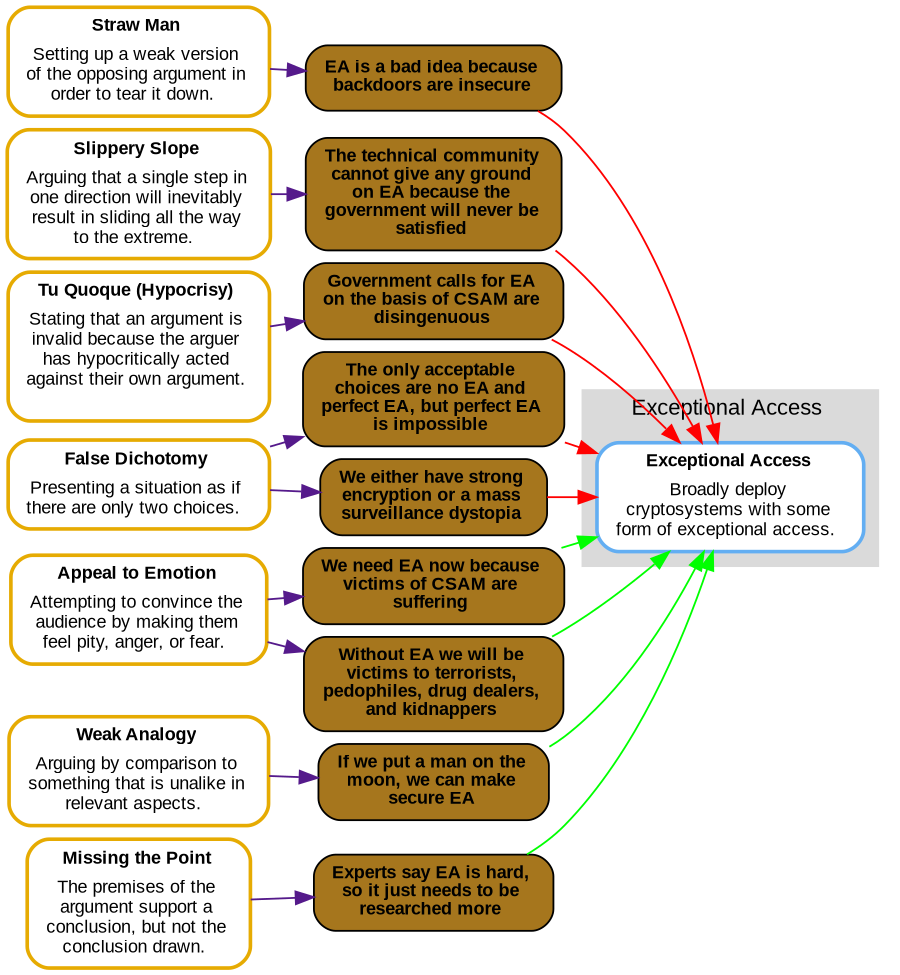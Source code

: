 digraph "Argument Map" {

rankdir = "LR";
nodesep = "0.1";
ranksep = "0.25";
concentrate = "false";
ratio = "compress";
size = "6,8.5";
edge[arrowsize="1", penwidth="1"]graph [bgcolor = "transparent" ]
subgraph cluster_1 {
  label = <<FONT FACE="arial" POINT-SIZE="12" COLOR="#000000">Exceptional&#x20;Access&#x20;</FONT>>;
  color = "#DADADA";
  margin="8" style = filled;
 labelloc = "t";

  n0 [label=<<TABLE WIDTH="0" ALIGN="CENTER" BORDER="0" CELLSPACING="0"><TR><TD WIDTH="0" ALIGN="TEXT" BALIGN="CENTER"><FONT FACE="arial" POINT-SIZE="10" COLOR="#000000"><B>Exceptional&#x20;Access&#x20;</B></FONT></TD></TR><TR><TD ALIGN="TEXT" WIDTH="0" BALIGN="CENTER"><FONT FACE="arial" POINT-SIZE="10" COLOR="#000000">Broadly&#x20;deploy&#x20;<BR/>cryptosystems&#x20;with&#x20;some&#x20;<BR/>form&#x20;of&#x20;exceptional&#x20;access.&#x20;&#x20;</FONT></TD></TR></TABLE>>, shape="box",  margin="0.11,0.055", style="filled,rounded,bold", color="#63AEF2", fillcolor="white", labelfontcolor="white", fontcolor="#000000", type="statement-map-node"];

}

  n1 [label=<<TABLE WIDTH="0" ALIGN="CENTER" BORDER="0" CELLSPACING="0"><TR><TD WIDTH="0" ALIGN="TEXT" BALIGN="CENTER"><FONT FACE="arial" POINT-SIZE="10" COLOR="#000000"><B>Missing&#x20;the&#x20;Point&#x20;</B></FONT></TD></TR><TR><TD ALIGN="TEXT" WIDTH="0" BALIGN="CENTER"><FONT FACE="arial" POINT-SIZE="10" COLOR="#000000">The&#x20;premises&#x20;of&#x20;the&#x20;<BR/>argument&#x20;support&#x20;a&#x20;<BR/>conclusion&#x2C;&#x20;but&#x20;not&#x20;the&#x20;<BR/>conclusion&#x20;drawn.&#x20;&#x20;</FONT></TD></TR></TABLE>>, shape="box",  margin="0.11,0.055", style="filled,rounded,bold", color="#e6ab02", fillcolor="white", labelfontcolor="white", fontcolor="#000000", type="statement-map-node"];
  n2 [label=<<TABLE WIDTH="0" ALIGN="CENTER" BORDER="0" CELLSPACING="0"><TR><TD WIDTH="0" ALIGN="TEXT" BALIGN="CENTER"><FONT FACE="arial" POINT-SIZE="10" COLOR="#000000"><B>Slippery&#x20;Slope&#x20;</B></FONT></TD></TR><TR><TD ALIGN="TEXT" WIDTH="0" BALIGN="CENTER"><FONT FACE="arial" POINT-SIZE="10" COLOR="#000000">Arguing&#x20;that&#x20;a&#x20;single&#x20;step&#x20;in&#x20;<BR/>one&#x20;direction&#x20;will&#x20;inevitably&#x20;<BR/>result&#x20;in&#x20;sliding&#x20;all&#x20;the&#x20;way&#x20;<BR/>to&#x20;the&#x20;extreme.&#x20;&#x20;</FONT></TD></TR></TABLE>>, shape="box",  margin="0.11,0.055", style="filled,rounded,bold", color="#e6ab02", fillcolor="white", labelfontcolor="white", fontcolor="#000000", type="statement-map-node"];
  n3 [label=<<TABLE WIDTH="0" ALIGN="CENTER" BORDER="0" CELLSPACING="0"><TR><TD WIDTH="0" ALIGN="TEXT" BALIGN="CENTER"><FONT FACE="arial" POINT-SIZE="10" COLOR="#000000"><B>Weak&#x20;Analogy&#x20;</B></FONT></TD></TR><TR><TD ALIGN="TEXT" WIDTH="0" BALIGN="CENTER"><FONT FACE="arial" POINT-SIZE="10" COLOR="#000000">Arguing&#x20;by&#x20;comparison&#x20;to&#x20;<BR/>something&#x20;that&#x20;is&#x20;unalike&#x20;in&#x20;<BR/>relevant&#x20;aspects.&#x20;&#x20;</FONT></TD></TR></TABLE>>, shape="box",  margin="0.11,0.055", style="filled,rounded,bold", color="#e6ab02", fillcolor="white", labelfontcolor="white", fontcolor="#000000", type="statement-map-node"];
  n4 [label=<<TABLE WIDTH="0" ALIGN="CENTER" BORDER="0" CELLSPACING="0"><TR><TD WIDTH="0" ALIGN="TEXT" BALIGN="CENTER"><FONT FACE="arial" POINT-SIZE="10" COLOR="#000000"><B>Tu&#x20;Quoque&#x20;&#x28;Hypocrisy&#x29;&#x20;</B></FONT></TD></TR><TR><TD ALIGN="TEXT" WIDTH="0" BALIGN="CENTER"><FONT FACE="arial" POINT-SIZE="10" COLOR="#000000">Stating&#x20;that&#x20;an&#x20;argument&#x20;is&#x20;<BR/>invalid&#x20;because&#x20;the&#x20;arguer&#x20;<BR/>has&#x20;hypocritically&#x20;acted&#x20;<BR/>against&#x20;their&#x20;own&#x20;argument.&#x20;<BR/>&#x20;</FONT></TD></TR></TABLE>>, shape="box",  margin="0.11,0.055", style="filled,rounded,bold", color="#e6ab02", fillcolor="white", labelfontcolor="white", fontcolor="#000000", type="statement-map-node"];
  n5 [label=<<TABLE WIDTH="0" ALIGN="CENTER" BORDER="0" CELLSPACING="0"><TR><TD WIDTH="0" ALIGN="TEXT" BALIGN="CENTER"><FONT FACE="arial" POINT-SIZE="10" COLOR="#000000"><B>Appeal&#x20;to&#x20;Emotion&#x20;</B></FONT></TD></TR><TR><TD ALIGN="TEXT" WIDTH="0" BALIGN="CENTER"><FONT FACE="arial" POINT-SIZE="10" COLOR="#000000">Attempting&#x20;to&#x20;convince&#x20;the&#x20;<BR/>audience&#x20;by&#x20;making&#x20;them&#x20;<BR/>feel&#x20;pity&#x2C;&#x20;anger&#x2C;&#x20;or&#x20;fear.&#x20;&#x20;</FONT></TD></TR></TABLE>>, shape="box",  margin="0.11,0.055", style="filled,rounded,bold", color="#e6ab02", fillcolor="white", labelfontcolor="white", fontcolor="#000000", type="statement-map-node"];
  n6 [label=<<TABLE WIDTH="0" ALIGN="CENTER" BORDER="0" CELLSPACING="0"><TR><TD WIDTH="0" ALIGN="TEXT" BALIGN="CENTER"><FONT FACE="arial" POINT-SIZE="10" COLOR="#000000"><B>Straw&#x20;Man&#x20;</B></FONT></TD></TR><TR><TD ALIGN="TEXT" WIDTH="0" BALIGN="CENTER"><FONT FACE="arial" POINT-SIZE="10" COLOR="#000000">Setting&#x20;up&#x20;a&#x20;weak&#x20;version&#x20;<BR/>of&#x20;the&#x20;opposing&#x20;argument&#x20;in&#x20;<BR/>order&#x20;to&#x20;tear&#x20;it&#x20;down.&#x20;&#x20;</FONT></TD></TR></TABLE>>, shape="box",  margin="0.11,0.055", style="filled,rounded,bold", color="#e6ab02", fillcolor="white", labelfontcolor="white", fontcolor="#000000", type="statement-map-node"];
  n7 [label=<<TABLE WIDTH="0" ALIGN="CENTER" BORDER="0" CELLSPACING="0"><TR><TD WIDTH="0" ALIGN="TEXT" BALIGN="CENTER"><FONT FACE="arial" POINT-SIZE="10" COLOR="#000000"><B>False&#x20;Dichotomy&#x20;</B></FONT></TD></TR><TR><TD ALIGN="TEXT" WIDTH="0" BALIGN="CENTER"><FONT FACE="arial" POINT-SIZE="10" COLOR="#000000">Presenting&#x20;a&#x20;situation&#x20;as&#x20;if&#x20;<BR/>there&#x20;are&#x20;only&#x20;two&#x20;choices.&#x20;&#x20;</FONT></TD></TR></TABLE>>, shape="box",  margin="0.11,0.055", style="filled,rounded,bold", color="#e6ab02", fillcolor="white", labelfontcolor="white", fontcolor="#000000", type="statement-map-node"];
  n8 [label=<<TABLE WIDTH="0" ALIGN="CENTER" BORDER="0" CELLSPACING="0"><TR><TD WIDTH="0" ALIGN="TEXT" BALIGN="CENTER"><FONT FACE="arial" POINT-SIZE="10" COLOR="#000000"><B>EA&#x20;is&#x20;a&#x20;bad&#x20;idea&#x20;because&#x20;<BR/>backdoors&#x20;are&#x20;insecure&#x20;</B></FONT></TD></TR></TABLE>>, margin="0.11,0.055", shape="box", style="filled,rounded", fillcolor="#a6761d", fontcolor="#000000",  type="argument-map-node"];
  n9 [label=<<TABLE WIDTH="0" ALIGN="CENTER" BORDER="0" CELLSPACING="0"><TR><TD WIDTH="0" ALIGN="TEXT" BALIGN="CENTER"><FONT FACE="arial" POINT-SIZE="10" COLOR="#000000"><B>The&#x20;technical&#x20;community&#x20;<BR/>cannot&#x20;give&#x20;any&#x20;ground&#x20;<BR/>on&#x20;EA&#x20;because&#x20;the&#x20;<BR/>government&#x20;will&#x20;never&#x20;be&#x20;<BR/>satisfied&#x20;</B></FONT></TD></TR></TABLE>>, margin="0.11,0.055", shape="box", style="filled,rounded", fillcolor="#a6761d", fontcolor="#000000",  type="argument-map-node"];
  n10 [label=<<TABLE WIDTH="0" ALIGN="CENTER" BORDER="0" CELLSPACING="0"><TR><TD WIDTH="0" ALIGN="TEXT" BALIGN="CENTER"><FONT FACE="arial" POINT-SIZE="10" COLOR="#000000"><B>Government&#x20;calls&#x20;for&#x20;EA&#x20;<BR/>on&#x20;the&#x20;basis&#x20;of&#x20;CSAM&#x20;are&#x20;<BR/>disingenuous&#x20;</B></FONT></TD></TR></TABLE>>, margin="0.11,0.055", shape="box", style="filled,rounded", fillcolor="#a6761d", fontcolor="#000000",  type="argument-map-node"];
  n11 [label=<<TABLE WIDTH="0" ALIGN="CENTER" BORDER="0" CELLSPACING="0"><TR><TD WIDTH="0" ALIGN="TEXT" BALIGN="CENTER"><FONT FACE="arial" POINT-SIZE="10" COLOR="#000000"><B>The&#x20;only&#x20;acceptable&#x20;<BR/>choices&#x20;are&#x20;no&#x20;EA&#x20;and&#x20;<BR/>perfect&#x20;EA&#x2C;&#x20;but&#x20;perfect&#x20;EA&#x20;<BR/>is&#x20;impossible&#x20;</B></FONT></TD></TR></TABLE>>, margin="0.11,0.055", shape="box", style="filled,rounded", fillcolor="#a6761d", fontcolor="#000000",  type="argument-map-node"];
  n12 [label=<<TABLE WIDTH="0" ALIGN="CENTER" BORDER="0" CELLSPACING="0"><TR><TD WIDTH="0" ALIGN="TEXT" BALIGN="CENTER"><FONT FACE="arial" POINT-SIZE="10" COLOR="#000000"><B>We&#x20;either&#x20;have&#x20;strong&#x20;<BR/>encryption&#x20;or&#x20;a&#x20;mass&#x20;<BR/>surveillance&#x20;dystopia&#x20;</B></FONT></TD></TR></TABLE>>, margin="0.11,0.055", shape="box", style="filled,rounded", fillcolor="#a6761d", fontcolor="#000000",  type="argument-map-node"];
  n13 [label=<<TABLE WIDTH="0" ALIGN="CENTER" BORDER="0" CELLSPACING="0"><TR><TD WIDTH="0" ALIGN="TEXT" BALIGN="CENTER"><FONT FACE="arial" POINT-SIZE="10" COLOR="#000000"><B>We&#x20;need&#x20;EA&#x20;now&#x20;because&#x20;<BR/>victims&#x20;of&#x20;CSAM&#x20;are&#x20;<BR/>suffering&#x20;</B></FONT></TD></TR></TABLE>>, margin="0.11,0.055", shape="box", style="filled,rounded", fillcolor="#a6761d", fontcolor="#000000",  type="argument-map-node"];
  n14 [label=<<TABLE WIDTH="0" ALIGN="CENTER" BORDER="0" CELLSPACING="0"><TR><TD WIDTH="0" ALIGN="TEXT" BALIGN="CENTER"><FONT FACE="arial" POINT-SIZE="10" COLOR="#000000"><B>Without&#x20;EA&#x20;we&#x20;will&#x20;be&#x20;<BR/>victims&#x20;to&#x20;terrorists&#x2C;&#x20;<BR/>pedophiles&#x2C;&#x20;drug&#x20;dealers&#x2C;&#x20;<BR/>and&#x20;kidnappers&#x20;</B></FONT></TD></TR></TABLE>>, margin="0.11,0.055", shape="box", style="filled,rounded", fillcolor="#a6761d", fontcolor="#000000",  type="argument-map-node"];
  n15 [label=<<TABLE WIDTH="0" ALIGN="CENTER" BORDER="0" CELLSPACING="0"><TR><TD WIDTH="0" ALIGN="TEXT" BALIGN="CENTER"><FONT FACE="arial" POINT-SIZE="10" COLOR="#000000"><B>If&#x20;we&#x20;put&#x20;a&#x20;man&#x20;on&#x20;the&#x20;<BR/>moon&#x2C;&#x20;we&#x20;can&#x20;make&#x20;<BR/>secure&#x20;EA&#x20;</B></FONT></TD></TR></TABLE>>, margin="0.11,0.055", shape="box", style="filled,rounded", fillcolor="#a6761d", fontcolor="#000000",  type="argument-map-node"];
  n16 [label=<<TABLE WIDTH="0" ALIGN="CENTER" BORDER="0" CELLSPACING="0"><TR><TD WIDTH="0" ALIGN="TEXT" BALIGN="CENTER"><FONT FACE="arial" POINT-SIZE="10" COLOR="#000000"><B>Experts&#x20;say&#x20;EA&#x20;is&#x20;hard&#x2C;&#x20;<BR/>so&#x20;it&#x20;just&#x20;needs&#x20;to&#x20;be&#x20;<BR/>researched&#x20;more&#x20;</B></FONT></TD></TR></TABLE>>, margin="0.11,0.055", shape="box", style="filled,rounded", fillcolor="#a6761d", fontcolor="#000000",  type="argument-map-node"];


  n8 -> n0 [type="attack", color="#ff0000"];
  n6 -> n8 [type="undercut", color="#551A8B"];
  n9 -> n0 [type="attack", color="#ff0000"];
  n2 -> n9 [type="undercut", color="#551A8B"];
  n10 -> n0 [type="attack", color="#ff0000"];
  n4 -> n10 [type="undercut", color="#551A8B"];
  n11 -> n0 [type="attack", color="#ff0000"];
  n7 -> n11 [type="undercut", color="#551A8B"];
  n12 -> n0 [type="attack", color="#ff0000"];
  n7 -> n12 [type="undercut", color="#551A8B"];
  n13 -> n0 [type="support", color="#00ff00"];
  n5 -> n13 [type="undercut", color="#551A8B"];
  n14 -> n0 [type="support", color="#00ff00"];
  n5 -> n14 [type="undercut", color="#551A8B"];
  n15 -> n0 [type="support", color="#00ff00"];
  n3 -> n15 [type="undercut", color="#551A8B"];
  n16 -> n0 [type="support", color="#00ff00"];
  n1 -> n16 [type="undercut", color="#551A8B"];
{ rank = same;
};
{ rank = same;
};

}
